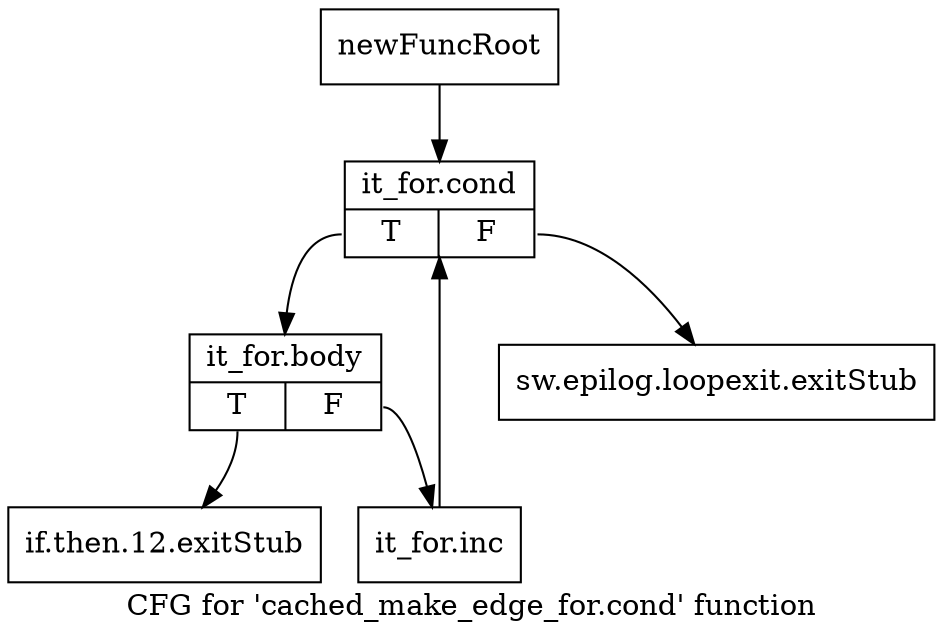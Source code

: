 digraph "CFG for 'cached_make_edge_for.cond' function" {
	label="CFG for 'cached_make_edge_for.cond' function";

	Node0x7ab29d0 [shape=record,label="{newFuncRoot}"];
	Node0x7ab29d0 -> Node0x7ab2ac0;
	Node0x7ab2a20 [shape=record,label="{sw.epilog.loopexit.exitStub}"];
	Node0x7ab2a70 [shape=record,label="{if.then.12.exitStub}"];
	Node0x7ab2ac0 [shape=record,label="{it_for.cond|{<s0>T|<s1>F}}"];
	Node0x7ab2ac0:s0 -> Node0x7ab2b10;
	Node0x7ab2ac0:s1 -> Node0x7ab2a20;
	Node0x7ab2b10 [shape=record,label="{it_for.body|{<s0>T|<s1>F}}"];
	Node0x7ab2b10:s0 -> Node0x7ab2a70;
	Node0x7ab2b10:s1 -> Node0x7ab2b60;
	Node0x7ab2b60 [shape=record,label="{it_for.inc}"];
	Node0x7ab2b60 -> Node0x7ab2ac0;
}

